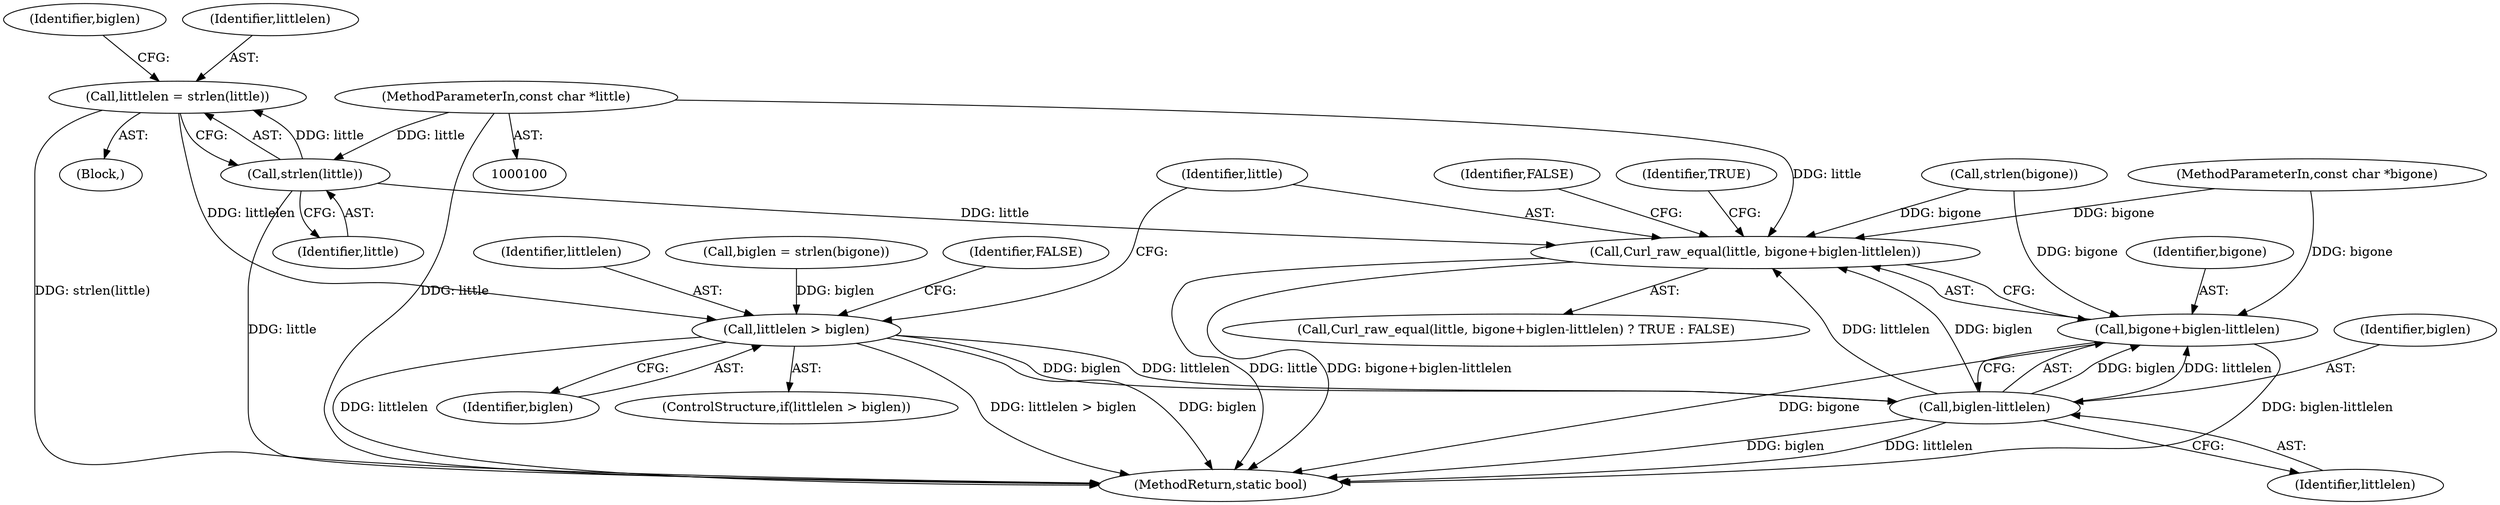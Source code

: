 digraph "1_curl_2eb8dcf26cb37f09cffe26909a646e702dbcab66@API" {
"1000105" [label="(Call,littlelen = strlen(little))"];
"1000107" [label="(Call,strlen(little))"];
"1000101" [label="(MethodParameterIn,const char *little)"];
"1000115" [label="(Call,littlelen > biglen)"];
"1000126" [label="(Call,biglen-littlelen)"];
"1000122" [label="(Call,Curl_raw_equal(little, bigone+biglen-littlelen))"];
"1000124" [label="(Call,bigone+biglen-littlelen)"];
"1000121" [label="(Call,Curl_raw_equal(little, bigone+biglen-littlelen) ? TRUE : FALSE)"];
"1000126" [label="(Call,biglen-littlelen)"];
"1000128" [label="(Identifier,littlelen)"];
"1000122" [label="(Call,Curl_raw_equal(little, bigone+biglen-littlelen))"];
"1000130" [label="(Identifier,FALSE)"];
"1000111" [label="(Identifier,biglen)"];
"1000117" [label="(Identifier,biglen)"];
"1000110" [label="(Call,biglen = strlen(bigone))"];
"1000101" [label="(MethodParameterIn,const char *little)"];
"1000119" [label="(Identifier,FALSE)"];
"1000108" [label="(Identifier,little)"];
"1000124" [label="(Call,bigone+biglen-littlelen)"];
"1000129" [label="(Identifier,TRUE)"];
"1000131" [label="(MethodReturn,static bool)"];
"1000107" [label="(Call,strlen(little))"];
"1000125" [label="(Identifier,bigone)"];
"1000127" [label="(Identifier,biglen)"];
"1000112" [label="(Call,strlen(bigone))"];
"1000103" [label="(Block,)"];
"1000106" [label="(Identifier,littlelen)"];
"1000102" [label="(MethodParameterIn,const char *bigone)"];
"1000116" [label="(Identifier,littlelen)"];
"1000115" [label="(Call,littlelen > biglen)"];
"1000114" [label="(ControlStructure,if(littlelen > biglen))"];
"1000105" [label="(Call,littlelen = strlen(little))"];
"1000123" [label="(Identifier,little)"];
"1000105" -> "1000103"  [label="AST: "];
"1000105" -> "1000107"  [label="CFG: "];
"1000106" -> "1000105"  [label="AST: "];
"1000107" -> "1000105"  [label="AST: "];
"1000111" -> "1000105"  [label="CFG: "];
"1000105" -> "1000131"  [label="DDG: strlen(little)"];
"1000107" -> "1000105"  [label="DDG: little"];
"1000105" -> "1000115"  [label="DDG: littlelen"];
"1000107" -> "1000108"  [label="CFG: "];
"1000108" -> "1000107"  [label="AST: "];
"1000107" -> "1000131"  [label="DDG: little"];
"1000101" -> "1000107"  [label="DDG: little"];
"1000107" -> "1000122"  [label="DDG: little"];
"1000101" -> "1000100"  [label="AST: "];
"1000101" -> "1000131"  [label="DDG: little"];
"1000101" -> "1000122"  [label="DDG: little"];
"1000115" -> "1000114"  [label="AST: "];
"1000115" -> "1000117"  [label="CFG: "];
"1000116" -> "1000115"  [label="AST: "];
"1000117" -> "1000115"  [label="AST: "];
"1000119" -> "1000115"  [label="CFG: "];
"1000123" -> "1000115"  [label="CFG: "];
"1000115" -> "1000131"  [label="DDG: biglen"];
"1000115" -> "1000131"  [label="DDG: littlelen"];
"1000115" -> "1000131"  [label="DDG: littlelen > biglen"];
"1000110" -> "1000115"  [label="DDG: biglen"];
"1000115" -> "1000126"  [label="DDG: biglen"];
"1000115" -> "1000126"  [label="DDG: littlelen"];
"1000126" -> "1000124"  [label="AST: "];
"1000126" -> "1000128"  [label="CFG: "];
"1000127" -> "1000126"  [label="AST: "];
"1000128" -> "1000126"  [label="AST: "];
"1000124" -> "1000126"  [label="CFG: "];
"1000126" -> "1000131"  [label="DDG: biglen"];
"1000126" -> "1000131"  [label="DDG: littlelen"];
"1000126" -> "1000122"  [label="DDG: biglen"];
"1000126" -> "1000122"  [label="DDG: littlelen"];
"1000126" -> "1000124"  [label="DDG: biglen"];
"1000126" -> "1000124"  [label="DDG: littlelen"];
"1000122" -> "1000121"  [label="AST: "];
"1000122" -> "1000124"  [label="CFG: "];
"1000123" -> "1000122"  [label="AST: "];
"1000124" -> "1000122"  [label="AST: "];
"1000129" -> "1000122"  [label="CFG: "];
"1000130" -> "1000122"  [label="CFG: "];
"1000122" -> "1000131"  [label="DDG: little"];
"1000122" -> "1000131"  [label="DDG: bigone+biglen-littlelen"];
"1000112" -> "1000122"  [label="DDG: bigone"];
"1000102" -> "1000122"  [label="DDG: bigone"];
"1000125" -> "1000124"  [label="AST: "];
"1000124" -> "1000131"  [label="DDG: bigone"];
"1000124" -> "1000131"  [label="DDG: biglen-littlelen"];
"1000112" -> "1000124"  [label="DDG: bigone"];
"1000102" -> "1000124"  [label="DDG: bigone"];
}
